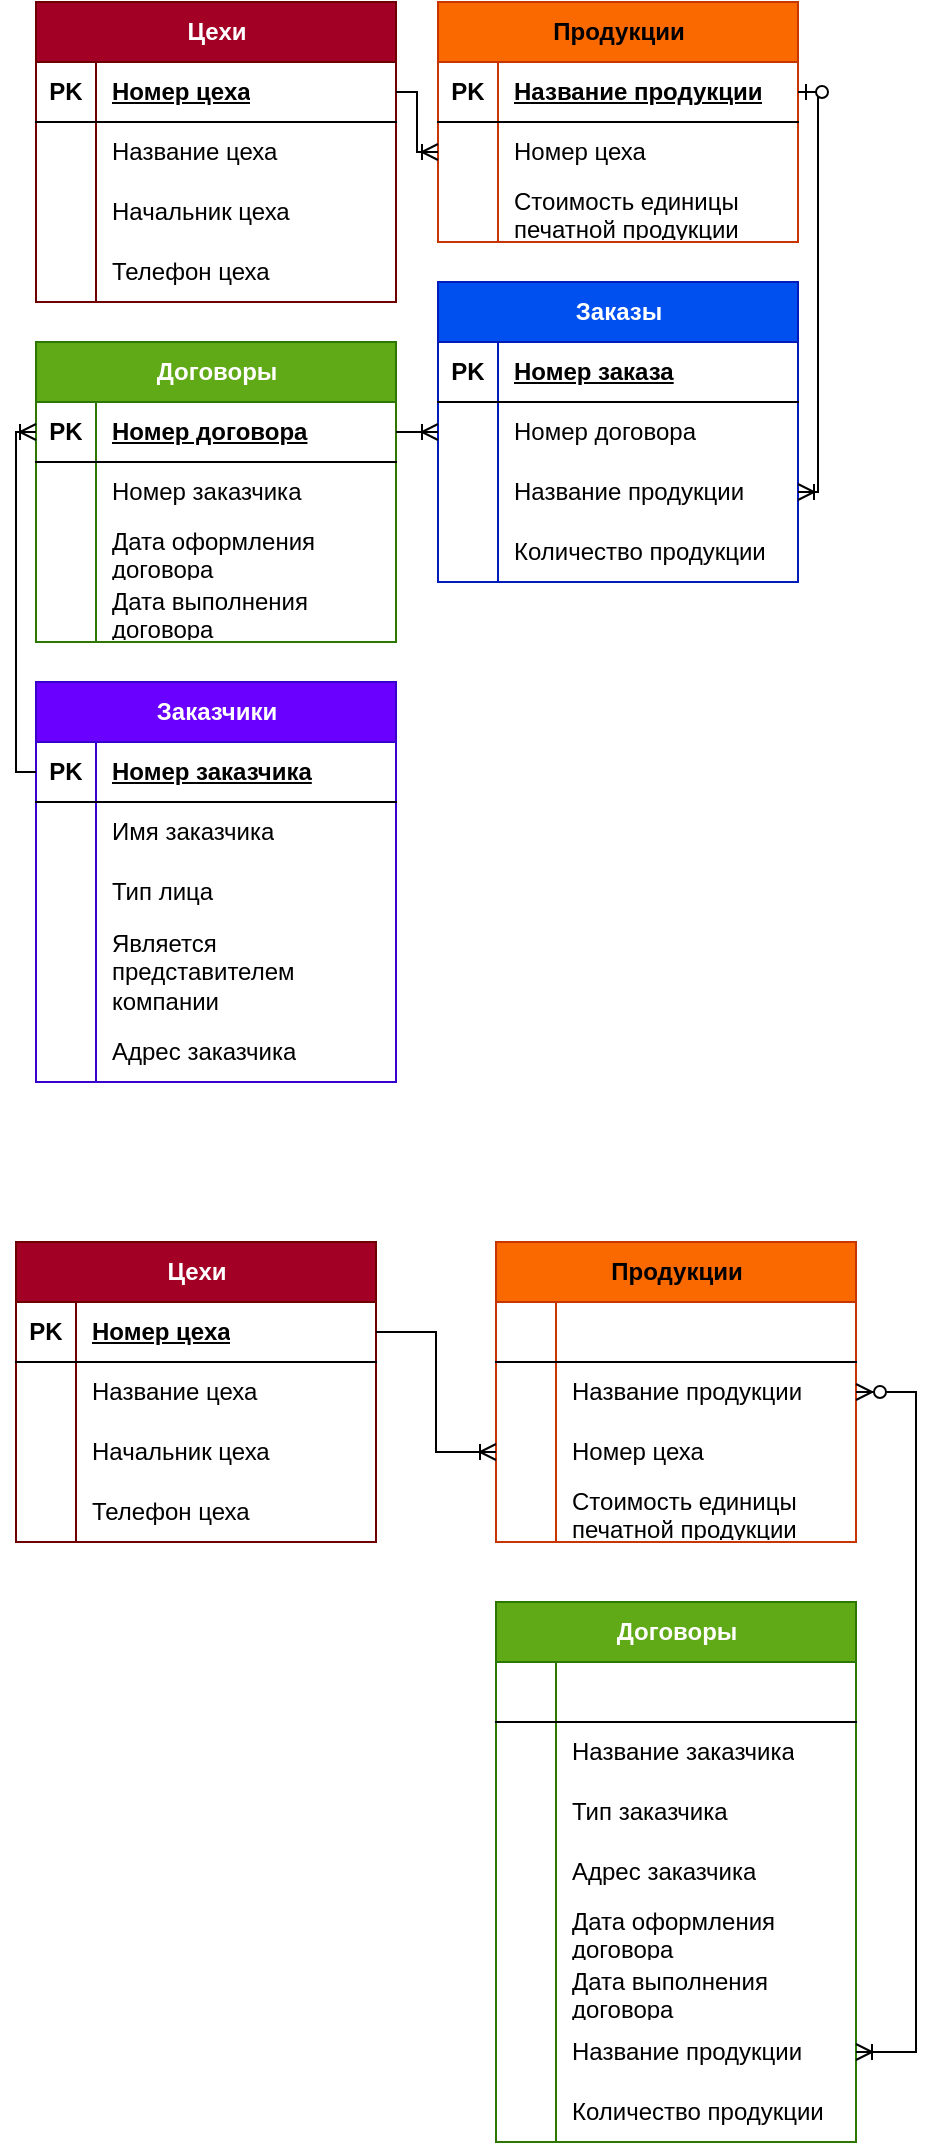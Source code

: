 <mxfile version="22.1.4" type="github">
  <diagram name="Страница 1" id="zLygSy3upfbwJDYn9ktv">
    <mxGraphModel dx="-335" dy="3119" grid="1" gridSize="10" guides="1" tooltips="1" connect="1" arrows="1" fold="1" page="1" pageScale="1" pageWidth="827" pageHeight="1169" math="0" shadow="0">
      <root>
        <mxCell id="0" />
        <mxCell id="1" parent="0" />
        <mxCell id="AlSZQaVEiFYt_fOlfbv8-2" value="Цехи" style="shape=table;startSize=30;container=1;collapsible=1;childLayout=tableLayout;fixedRows=1;rowLines=0;fontStyle=1;align=center;resizeLast=1;html=1;fillColor=#a20025;strokeColor=#6F0000;fontColor=#ffffff;" parent="1" vertex="1">
          <mxGeometry x="1040" y="-2320" width="180" height="150" as="geometry" />
        </mxCell>
        <mxCell id="AlSZQaVEiFYt_fOlfbv8-3" value="" style="shape=tableRow;horizontal=0;startSize=0;swimlaneHead=0;swimlaneBody=0;fillColor=none;collapsible=0;dropTarget=0;points=[[0,0.5],[1,0.5]];portConstraint=eastwest;top=0;left=0;right=0;bottom=1;" parent="AlSZQaVEiFYt_fOlfbv8-2" vertex="1">
          <mxGeometry y="30" width="180" height="30" as="geometry" />
        </mxCell>
        <mxCell id="AlSZQaVEiFYt_fOlfbv8-4" value="PK" style="shape=partialRectangle;connectable=0;fillColor=none;top=0;left=0;bottom=0;right=0;fontStyle=1;overflow=hidden;whiteSpace=wrap;html=1;" parent="AlSZQaVEiFYt_fOlfbv8-3" vertex="1">
          <mxGeometry width="30" height="30" as="geometry">
            <mxRectangle width="30" height="30" as="alternateBounds" />
          </mxGeometry>
        </mxCell>
        <mxCell id="AlSZQaVEiFYt_fOlfbv8-5" value="Номер цеха" style="shape=partialRectangle;connectable=0;fillColor=none;top=0;left=0;bottom=0;right=0;align=left;spacingLeft=6;fontStyle=5;overflow=hidden;whiteSpace=wrap;html=1;" parent="AlSZQaVEiFYt_fOlfbv8-3" vertex="1">
          <mxGeometry x="30" width="150" height="30" as="geometry">
            <mxRectangle width="150" height="30" as="alternateBounds" />
          </mxGeometry>
        </mxCell>
        <mxCell id="AlSZQaVEiFYt_fOlfbv8-6" value="" style="shape=tableRow;horizontal=0;startSize=0;swimlaneHead=0;swimlaneBody=0;fillColor=none;collapsible=0;dropTarget=0;points=[[0,0.5],[1,0.5]];portConstraint=eastwest;top=0;left=0;right=0;bottom=0;" parent="AlSZQaVEiFYt_fOlfbv8-2" vertex="1">
          <mxGeometry y="60" width="180" height="30" as="geometry" />
        </mxCell>
        <mxCell id="AlSZQaVEiFYt_fOlfbv8-7" value="" style="shape=partialRectangle;connectable=0;fillColor=none;top=0;left=0;bottom=0;right=0;editable=1;overflow=hidden;whiteSpace=wrap;html=1;" parent="AlSZQaVEiFYt_fOlfbv8-6" vertex="1">
          <mxGeometry width="30" height="30" as="geometry">
            <mxRectangle width="30" height="30" as="alternateBounds" />
          </mxGeometry>
        </mxCell>
        <mxCell id="AlSZQaVEiFYt_fOlfbv8-8" value="Название цеха" style="shape=partialRectangle;connectable=0;fillColor=none;top=0;left=0;bottom=0;right=0;align=left;spacingLeft=6;overflow=hidden;whiteSpace=wrap;html=1;" parent="AlSZQaVEiFYt_fOlfbv8-6" vertex="1">
          <mxGeometry x="30" width="150" height="30" as="geometry">
            <mxRectangle width="150" height="30" as="alternateBounds" />
          </mxGeometry>
        </mxCell>
        <mxCell id="AlSZQaVEiFYt_fOlfbv8-9" value="" style="shape=tableRow;horizontal=0;startSize=0;swimlaneHead=0;swimlaneBody=0;fillColor=none;collapsible=0;dropTarget=0;points=[[0,0.5],[1,0.5]];portConstraint=eastwest;top=0;left=0;right=0;bottom=0;" parent="AlSZQaVEiFYt_fOlfbv8-2" vertex="1">
          <mxGeometry y="90" width="180" height="30" as="geometry" />
        </mxCell>
        <mxCell id="AlSZQaVEiFYt_fOlfbv8-10" value="" style="shape=partialRectangle;connectable=0;fillColor=none;top=0;left=0;bottom=0;right=0;editable=1;overflow=hidden;whiteSpace=wrap;html=1;" parent="AlSZQaVEiFYt_fOlfbv8-9" vertex="1">
          <mxGeometry width="30" height="30" as="geometry">
            <mxRectangle width="30" height="30" as="alternateBounds" />
          </mxGeometry>
        </mxCell>
        <mxCell id="AlSZQaVEiFYt_fOlfbv8-11" value="Начальник цеха" style="shape=partialRectangle;connectable=0;fillColor=none;top=0;left=0;bottom=0;right=0;align=left;spacingLeft=6;overflow=hidden;whiteSpace=wrap;html=1;" parent="AlSZQaVEiFYt_fOlfbv8-9" vertex="1">
          <mxGeometry x="30" width="150" height="30" as="geometry">
            <mxRectangle width="150" height="30" as="alternateBounds" />
          </mxGeometry>
        </mxCell>
        <mxCell id="AlSZQaVEiFYt_fOlfbv8-12" value="" style="shape=tableRow;horizontal=0;startSize=0;swimlaneHead=0;swimlaneBody=0;fillColor=none;collapsible=0;dropTarget=0;points=[[0,0.5],[1,0.5]];portConstraint=eastwest;top=0;left=0;right=0;bottom=0;" parent="AlSZQaVEiFYt_fOlfbv8-2" vertex="1">
          <mxGeometry y="120" width="180" height="30" as="geometry" />
        </mxCell>
        <mxCell id="AlSZQaVEiFYt_fOlfbv8-13" value="" style="shape=partialRectangle;connectable=0;fillColor=none;top=0;left=0;bottom=0;right=0;editable=1;overflow=hidden;whiteSpace=wrap;html=1;" parent="AlSZQaVEiFYt_fOlfbv8-12" vertex="1">
          <mxGeometry width="30" height="30" as="geometry">
            <mxRectangle width="30" height="30" as="alternateBounds" />
          </mxGeometry>
        </mxCell>
        <mxCell id="AlSZQaVEiFYt_fOlfbv8-14" value="Телефон цеха" style="shape=partialRectangle;connectable=0;fillColor=none;top=0;left=0;bottom=0;right=0;align=left;spacingLeft=6;overflow=hidden;whiteSpace=wrap;html=1;" parent="AlSZQaVEiFYt_fOlfbv8-12" vertex="1">
          <mxGeometry x="30" width="150" height="30" as="geometry">
            <mxRectangle width="150" height="30" as="alternateBounds" />
          </mxGeometry>
        </mxCell>
        <mxCell id="AlSZQaVEiFYt_fOlfbv8-15" value="Договоры" style="shape=table;startSize=30;container=1;collapsible=1;childLayout=tableLayout;fixedRows=1;rowLines=0;fontStyle=1;align=center;resizeLast=1;html=1;fillColor=#60a917;fontColor=#ffffff;strokeColor=#2D7600;" parent="1" vertex="1">
          <mxGeometry x="1040" y="-2150" width="180" height="150" as="geometry" />
        </mxCell>
        <mxCell id="AlSZQaVEiFYt_fOlfbv8-16" value="" style="shape=tableRow;horizontal=0;startSize=0;swimlaneHead=0;swimlaneBody=0;fillColor=none;collapsible=0;dropTarget=0;points=[[0,0.5],[1,0.5]];portConstraint=eastwest;top=0;left=0;right=0;bottom=1;" parent="AlSZQaVEiFYt_fOlfbv8-15" vertex="1">
          <mxGeometry y="30" width="180" height="30" as="geometry" />
        </mxCell>
        <mxCell id="AlSZQaVEiFYt_fOlfbv8-17" value="PK" style="shape=partialRectangle;connectable=0;fillColor=none;top=0;left=0;bottom=0;right=0;fontStyle=1;overflow=hidden;whiteSpace=wrap;html=1;" parent="AlSZQaVEiFYt_fOlfbv8-16" vertex="1">
          <mxGeometry width="30" height="30" as="geometry">
            <mxRectangle width="30" height="30" as="alternateBounds" />
          </mxGeometry>
        </mxCell>
        <mxCell id="AlSZQaVEiFYt_fOlfbv8-18" value="Номер договора" style="shape=partialRectangle;connectable=0;fillColor=none;top=0;left=0;bottom=0;right=0;align=left;spacingLeft=6;fontStyle=5;overflow=hidden;whiteSpace=wrap;html=1;" parent="AlSZQaVEiFYt_fOlfbv8-16" vertex="1">
          <mxGeometry x="30" width="150" height="30" as="geometry">
            <mxRectangle width="150" height="30" as="alternateBounds" />
          </mxGeometry>
        </mxCell>
        <mxCell id="AlSZQaVEiFYt_fOlfbv8-19" value="" style="shape=tableRow;horizontal=0;startSize=0;swimlaneHead=0;swimlaneBody=0;fillColor=none;collapsible=0;dropTarget=0;points=[[0,0.5],[1,0.5]];portConstraint=eastwest;top=0;left=0;right=0;bottom=0;" parent="AlSZQaVEiFYt_fOlfbv8-15" vertex="1">
          <mxGeometry y="60" width="180" height="30" as="geometry" />
        </mxCell>
        <mxCell id="AlSZQaVEiFYt_fOlfbv8-20" value="" style="shape=partialRectangle;connectable=0;fillColor=none;top=0;left=0;bottom=0;right=0;editable=1;overflow=hidden;whiteSpace=wrap;html=1;" parent="AlSZQaVEiFYt_fOlfbv8-19" vertex="1">
          <mxGeometry width="30" height="30" as="geometry">
            <mxRectangle width="30" height="30" as="alternateBounds" />
          </mxGeometry>
        </mxCell>
        <mxCell id="AlSZQaVEiFYt_fOlfbv8-21" value="Номер заказчика" style="shape=partialRectangle;connectable=0;fillColor=none;top=0;left=0;bottom=0;right=0;align=left;spacingLeft=6;overflow=hidden;whiteSpace=wrap;html=1;" parent="AlSZQaVEiFYt_fOlfbv8-19" vertex="1">
          <mxGeometry x="30" width="150" height="30" as="geometry">
            <mxRectangle width="150" height="30" as="alternateBounds" />
          </mxGeometry>
        </mxCell>
        <mxCell id="AlSZQaVEiFYt_fOlfbv8-22" value="" style="shape=tableRow;horizontal=0;startSize=0;swimlaneHead=0;swimlaneBody=0;fillColor=none;collapsible=0;dropTarget=0;points=[[0,0.5],[1,0.5]];portConstraint=eastwest;top=0;left=0;right=0;bottom=0;" parent="AlSZQaVEiFYt_fOlfbv8-15" vertex="1">
          <mxGeometry y="90" width="180" height="30" as="geometry" />
        </mxCell>
        <mxCell id="AlSZQaVEiFYt_fOlfbv8-23" value="" style="shape=partialRectangle;connectable=0;fillColor=none;top=0;left=0;bottom=0;right=0;editable=1;overflow=hidden;whiteSpace=wrap;html=1;" parent="AlSZQaVEiFYt_fOlfbv8-22" vertex="1">
          <mxGeometry width="30" height="30" as="geometry">
            <mxRectangle width="30" height="30" as="alternateBounds" />
          </mxGeometry>
        </mxCell>
        <mxCell id="AlSZQaVEiFYt_fOlfbv8-24" value="Дата оформления договора" style="shape=partialRectangle;connectable=0;fillColor=none;top=0;left=0;bottom=0;right=0;align=left;spacingLeft=6;overflow=hidden;whiteSpace=wrap;html=1;" parent="AlSZQaVEiFYt_fOlfbv8-22" vertex="1">
          <mxGeometry x="30" width="150" height="30" as="geometry">
            <mxRectangle width="150" height="30" as="alternateBounds" />
          </mxGeometry>
        </mxCell>
        <mxCell id="AlSZQaVEiFYt_fOlfbv8-25" value="" style="shape=tableRow;horizontal=0;startSize=0;swimlaneHead=0;swimlaneBody=0;fillColor=none;collapsible=0;dropTarget=0;points=[[0,0.5],[1,0.5]];portConstraint=eastwest;top=0;left=0;right=0;bottom=0;" parent="AlSZQaVEiFYt_fOlfbv8-15" vertex="1">
          <mxGeometry y="120" width="180" height="30" as="geometry" />
        </mxCell>
        <mxCell id="AlSZQaVEiFYt_fOlfbv8-26" value="" style="shape=partialRectangle;connectable=0;fillColor=none;top=0;left=0;bottom=0;right=0;editable=1;overflow=hidden;whiteSpace=wrap;html=1;" parent="AlSZQaVEiFYt_fOlfbv8-25" vertex="1">
          <mxGeometry width="30" height="30" as="geometry">
            <mxRectangle width="30" height="30" as="alternateBounds" />
          </mxGeometry>
        </mxCell>
        <mxCell id="AlSZQaVEiFYt_fOlfbv8-27" value="Дата выполнения договора" style="shape=partialRectangle;connectable=0;fillColor=none;top=0;left=0;bottom=0;right=0;align=left;spacingLeft=6;overflow=hidden;whiteSpace=wrap;html=1;" parent="AlSZQaVEiFYt_fOlfbv8-25" vertex="1">
          <mxGeometry x="30" width="150" height="30" as="geometry">
            <mxRectangle width="150" height="30" as="alternateBounds" />
          </mxGeometry>
        </mxCell>
        <mxCell id="AlSZQaVEiFYt_fOlfbv8-28" value="Продукции" style="shape=table;startSize=30;container=1;collapsible=1;childLayout=tableLayout;fixedRows=1;rowLines=0;fontStyle=1;align=center;resizeLast=1;html=1;fillColor=#fa6800;fontColor=#000000;strokeColor=#C73500;" parent="1" vertex="1">
          <mxGeometry x="1241" y="-2320" width="180" height="120" as="geometry" />
        </mxCell>
        <mxCell id="AlSZQaVEiFYt_fOlfbv8-29" value="" style="shape=tableRow;horizontal=0;startSize=0;swimlaneHead=0;swimlaneBody=0;fillColor=none;collapsible=0;dropTarget=0;points=[[0,0.5],[1,0.5]];portConstraint=eastwest;top=0;left=0;right=0;bottom=1;" parent="AlSZQaVEiFYt_fOlfbv8-28" vertex="1">
          <mxGeometry y="30" width="180" height="30" as="geometry" />
        </mxCell>
        <mxCell id="AlSZQaVEiFYt_fOlfbv8-30" value="PK" style="shape=partialRectangle;connectable=0;fillColor=none;top=0;left=0;bottom=0;right=0;fontStyle=1;overflow=hidden;whiteSpace=wrap;html=1;" parent="AlSZQaVEiFYt_fOlfbv8-29" vertex="1">
          <mxGeometry width="30" height="30" as="geometry">
            <mxRectangle width="30" height="30" as="alternateBounds" />
          </mxGeometry>
        </mxCell>
        <mxCell id="AlSZQaVEiFYt_fOlfbv8-31" value="Название продукции" style="shape=partialRectangle;connectable=0;fillColor=none;top=0;left=0;bottom=0;right=0;align=left;spacingLeft=6;fontStyle=5;overflow=hidden;whiteSpace=wrap;html=1;" parent="AlSZQaVEiFYt_fOlfbv8-29" vertex="1">
          <mxGeometry x="30" width="150" height="30" as="geometry">
            <mxRectangle width="150" height="30" as="alternateBounds" />
          </mxGeometry>
        </mxCell>
        <mxCell id="AlSZQaVEiFYt_fOlfbv8-32" value="" style="shape=tableRow;horizontal=0;startSize=0;swimlaneHead=0;swimlaneBody=0;fillColor=none;collapsible=0;dropTarget=0;points=[[0,0.5],[1,0.5]];portConstraint=eastwest;top=0;left=0;right=0;bottom=0;" parent="AlSZQaVEiFYt_fOlfbv8-28" vertex="1">
          <mxGeometry y="60" width="180" height="30" as="geometry" />
        </mxCell>
        <mxCell id="AlSZQaVEiFYt_fOlfbv8-33" value="" style="shape=partialRectangle;connectable=0;fillColor=none;top=0;left=0;bottom=0;right=0;editable=1;overflow=hidden;whiteSpace=wrap;html=1;" parent="AlSZQaVEiFYt_fOlfbv8-32" vertex="1">
          <mxGeometry width="30" height="30" as="geometry">
            <mxRectangle width="30" height="30" as="alternateBounds" />
          </mxGeometry>
        </mxCell>
        <mxCell id="AlSZQaVEiFYt_fOlfbv8-34" value="Номер цеха" style="shape=partialRectangle;connectable=0;fillColor=none;top=0;left=0;bottom=0;right=0;align=left;spacingLeft=6;overflow=hidden;whiteSpace=wrap;html=1;" parent="AlSZQaVEiFYt_fOlfbv8-32" vertex="1">
          <mxGeometry x="30" width="150" height="30" as="geometry">
            <mxRectangle width="150" height="30" as="alternateBounds" />
          </mxGeometry>
        </mxCell>
        <mxCell id="AlSZQaVEiFYt_fOlfbv8-35" value="" style="shape=tableRow;horizontal=0;startSize=0;swimlaneHead=0;swimlaneBody=0;fillColor=none;collapsible=0;dropTarget=0;points=[[0,0.5],[1,0.5]];portConstraint=eastwest;top=0;left=0;right=0;bottom=0;" parent="AlSZQaVEiFYt_fOlfbv8-28" vertex="1">
          <mxGeometry y="90" width="180" height="30" as="geometry" />
        </mxCell>
        <mxCell id="AlSZQaVEiFYt_fOlfbv8-36" value="" style="shape=partialRectangle;connectable=0;fillColor=none;top=0;left=0;bottom=0;right=0;editable=1;overflow=hidden;whiteSpace=wrap;html=1;" parent="AlSZQaVEiFYt_fOlfbv8-35" vertex="1">
          <mxGeometry width="30" height="30" as="geometry">
            <mxRectangle width="30" height="30" as="alternateBounds" />
          </mxGeometry>
        </mxCell>
        <mxCell id="AlSZQaVEiFYt_fOlfbv8-37" value="Стоимость единицы печатной продукции" style="shape=partialRectangle;connectable=0;fillColor=none;top=0;left=0;bottom=0;right=0;align=left;spacingLeft=6;overflow=hidden;whiteSpace=wrap;html=1;" parent="AlSZQaVEiFYt_fOlfbv8-35" vertex="1">
          <mxGeometry x="30" width="150" height="30" as="geometry">
            <mxRectangle width="150" height="30" as="alternateBounds" />
          </mxGeometry>
        </mxCell>
        <mxCell id="AlSZQaVEiFYt_fOlfbv8-41" value="Заказы" style="shape=table;startSize=30;container=1;collapsible=1;childLayout=tableLayout;fixedRows=1;rowLines=0;fontStyle=1;align=center;resizeLast=1;html=1;fillColor=#0050ef;fontColor=#ffffff;strokeColor=#001DBC;" parent="1" vertex="1">
          <mxGeometry x="1241" y="-2180" width="180" height="150" as="geometry" />
        </mxCell>
        <mxCell id="AlSZQaVEiFYt_fOlfbv8-42" value="" style="shape=tableRow;horizontal=0;startSize=0;swimlaneHead=0;swimlaneBody=0;fillColor=none;collapsible=0;dropTarget=0;points=[[0,0.5],[1,0.5]];portConstraint=eastwest;top=0;left=0;right=0;bottom=1;" parent="AlSZQaVEiFYt_fOlfbv8-41" vertex="1">
          <mxGeometry y="30" width="180" height="30" as="geometry" />
        </mxCell>
        <mxCell id="AlSZQaVEiFYt_fOlfbv8-43" value="PK" style="shape=partialRectangle;connectable=0;fillColor=none;top=0;left=0;bottom=0;right=0;fontStyle=1;overflow=hidden;whiteSpace=wrap;html=1;" parent="AlSZQaVEiFYt_fOlfbv8-42" vertex="1">
          <mxGeometry width="30" height="30" as="geometry">
            <mxRectangle width="30" height="30" as="alternateBounds" />
          </mxGeometry>
        </mxCell>
        <mxCell id="AlSZQaVEiFYt_fOlfbv8-44" value="Номер заказа" style="shape=partialRectangle;connectable=0;fillColor=none;top=0;left=0;bottom=0;right=0;align=left;spacingLeft=6;fontStyle=5;overflow=hidden;whiteSpace=wrap;html=1;" parent="AlSZQaVEiFYt_fOlfbv8-42" vertex="1">
          <mxGeometry x="30" width="150" height="30" as="geometry">
            <mxRectangle width="150" height="30" as="alternateBounds" />
          </mxGeometry>
        </mxCell>
        <mxCell id="AlSZQaVEiFYt_fOlfbv8-45" value="" style="shape=tableRow;horizontal=0;startSize=0;swimlaneHead=0;swimlaneBody=0;fillColor=none;collapsible=0;dropTarget=0;points=[[0,0.5],[1,0.5]];portConstraint=eastwest;top=0;left=0;right=0;bottom=0;" parent="AlSZQaVEiFYt_fOlfbv8-41" vertex="1">
          <mxGeometry y="60" width="180" height="30" as="geometry" />
        </mxCell>
        <mxCell id="AlSZQaVEiFYt_fOlfbv8-46" value="" style="shape=partialRectangle;connectable=0;fillColor=none;top=0;left=0;bottom=0;right=0;editable=1;overflow=hidden;whiteSpace=wrap;html=1;" parent="AlSZQaVEiFYt_fOlfbv8-45" vertex="1">
          <mxGeometry width="30" height="30" as="geometry">
            <mxRectangle width="30" height="30" as="alternateBounds" />
          </mxGeometry>
        </mxCell>
        <mxCell id="AlSZQaVEiFYt_fOlfbv8-47" value="Номер договора" style="shape=partialRectangle;connectable=0;fillColor=none;top=0;left=0;bottom=0;right=0;align=left;spacingLeft=6;overflow=hidden;whiteSpace=wrap;html=1;" parent="AlSZQaVEiFYt_fOlfbv8-45" vertex="1">
          <mxGeometry x="30" width="150" height="30" as="geometry">
            <mxRectangle width="150" height="30" as="alternateBounds" />
          </mxGeometry>
        </mxCell>
        <mxCell id="AlSZQaVEiFYt_fOlfbv8-48" value="" style="shape=tableRow;horizontal=0;startSize=0;swimlaneHead=0;swimlaneBody=0;fillColor=none;collapsible=0;dropTarget=0;points=[[0,0.5],[1,0.5]];portConstraint=eastwest;top=0;left=0;right=0;bottom=0;" parent="AlSZQaVEiFYt_fOlfbv8-41" vertex="1">
          <mxGeometry y="90" width="180" height="30" as="geometry" />
        </mxCell>
        <mxCell id="AlSZQaVEiFYt_fOlfbv8-49" value="" style="shape=partialRectangle;connectable=0;fillColor=none;top=0;left=0;bottom=0;right=0;editable=1;overflow=hidden;whiteSpace=wrap;html=1;" parent="AlSZQaVEiFYt_fOlfbv8-48" vertex="1">
          <mxGeometry width="30" height="30" as="geometry">
            <mxRectangle width="30" height="30" as="alternateBounds" />
          </mxGeometry>
        </mxCell>
        <mxCell id="AlSZQaVEiFYt_fOlfbv8-50" value="Название продукции" style="shape=partialRectangle;connectable=0;fillColor=none;top=0;left=0;bottom=0;right=0;align=left;spacingLeft=6;overflow=hidden;whiteSpace=wrap;html=1;" parent="AlSZQaVEiFYt_fOlfbv8-48" vertex="1">
          <mxGeometry x="30" width="150" height="30" as="geometry">
            <mxRectangle width="150" height="30" as="alternateBounds" />
          </mxGeometry>
        </mxCell>
        <mxCell id="AlSZQaVEiFYt_fOlfbv8-51" value="" style="shape=tableRow;horizontal=0;startSize=0;swimlaneHead=0;swimlaneBody=0;fillColor=none;collapsible=0;dropTarget=0;points=[[0,0.5],[1,0.5]];portConstraint=eastwest;top=0;left=0;right=0;bottom=0;" parent="AlSZQaVEiFYt_fOlfbv8-41" vertex="1">
          <mxGeometry y="120" width="180" height="30" as="geometry" />
        </mxCell>
        <mxCell id="AlSZQaVEiFYt_fOlfbv8-52" value="" style="shape=partialRectangle;connectable=0;fillColor=none;top=0;left=0;bottom=0;right=0;editable=1;overflow=hidden;whiteSpace=wrap;html=1;" parent="AlSZQaVEiFYt_fOlfbv8-51" vertex="1">
          <mxGeometry width="30" height="30" as="geometry">
            <mxRectangle width="30" height="30" as="alternateBounds" />
          </mxGeometry>
        </mxCell>
        <mxCell id="AlSZQaVEiFYt_fOlfbv8-53" value="Количество продукции" style="shape=partialRectangle;connectable=0;fillColor=none;top=0;left=0;bottom=0;right=0;align=left;spacingLeft=6;overflow=hidden;whiteSpace=wrap;html=1;" parent="AlSZQaVEiFYt_fOlfbv8-51" vertex="1">
          <mxGeometry x="30" width="150" height="30" as="geometry">
            <mxRectangle width="150" height="30" as="alternateBounds" />
          </mxGeometry>
        </mxCell>
        <mxCell id="AlSZQaVEiFYt_fOlfbv8-55" value="Заказчики" style="shape=table;startSize=30;container=1;collapsible=1;childLayout=tableLayout;fixedRows=1;rowLines=0;fontStyle=1;align=center;resizeLast=1;html=1;fillColor=#6a00ff;fontColor=#ffffff;strokeColor=#3700CC;" parent="1" vertex="1">
          <mxGeometry x="1040" y="-1980" width="180" height="200" as="geometry" />
        </mxCell>
        <mxCell id="AlSZQaVEiFYt_fOlfbv8-56" value="" style="shape=tableRow;horizontal=0;startSize=0;swimlaneHead=0;swimlaneBody=0;fillColor=none;collapsible=0;dropTarget=0;points=[[0,0.5],[1,0.5]];portConstraint=eastwest;top=0;left=0;right=0;bottom=1;" parent="AlSZQaVEiFYt_fOlfbv8-55" vertex="1">
          <mxGeometry y="30" width="180" height="30" as="geometry" />
        </mxCell>
        <mxCell id="AlSZQaVEiFYt_fOlfbv8-57" value="PK" style="shape=partialRectangle;connectable=0;fillColor=none;top=0;left=0;bottom=0;right=0;fontStyle=1;overflow=hidden;whiteSpace=wrap;html=1;" parent="AlSZQaVEiFYt_fOlfbv8-56" vertex="1">
          <mxGeometry width="30" height="30" as="geometry">
            <mxRectangle width="30" height="30" as="alternateBounds" />
          </mxGeometry>
        </mxCell>
        <mxCell id="AlSZQaVEiFYt_fOlfbv8-58" value="Номер заказчика" style="shape=partialRectangle;connectable=0;fillColor=none;top=0;left=0;bottom=0;right=0;align=left;spacingLeft=6;fontStyle=5;overflow=hidden;whiteSpace=wrap;html=1;" parent="AlSZQaVEiFYt_fOlfbv8-56" vertex="1">
          <mxGeometry x="30" width="150" height="30" as="geometry">
            <mxRectangle width="150" height="30" as="alternateBounds" />
          </mxGeometry>
        </mxCell>
        <mxCell id="AlSZQaVEiFYt_fOlfbv8-59" value="" style="shape=tableRow;horizontal=0;startSize=0;swimlaneHead=0;swimlaneBody=0;fillColor=none;collapsible=0;dropTarget=0;points=[[0,0.5],[1,0.5]];portConstraint=eastwest;top=0;left=0;right=0;bottom=0;" parent="AlSZQaVEiFYt_fOlfbv8-55" vertex="1">
          <mxGeometry y="60" width="180" height="30" as="geometry" />
        </mxCell>
        <mxCell id="AlSZQaVEiFYt_fOlfbv8-60" value="" style="shape=partialRectangle;connectable=0;fillColor=none;top=0;left=0;bottom=0;right=0;editable=1;overflow=hidden;whiteSpace=wrap;html=1;" parent="AlSZQaVEiFYt_fOlfbv8-59" vertex="1">
          <mxGeometry width="30" height="30" as="geometry">
            <mxRectangle width="30" height="30" as="alternateBounds" />
          </mxGeometry>
        </mxCell>
        <mxCell id="AlSZQaVEiFYt_fOlfbv8-61" value="Имя заказчика" style="shape=partialRectangle;connectable=0;fillColor=none;top=0;left=0;bottom=0;right=0;align=left;spacingLeft=6;overflow=hidden;whiteSpace=wrap;html=1;" parent="AlSZQaVEiFYt_fOlfbv8-59" vertex="1">
          <mxGeometry x="30" width="150" height="30" as="geometry">
            <mxRectangle width="150" height="30" as="alternateBounds" />
          </mxGeometry>
        </mxCell>
        <mxCell id="AlSZQaVEiFYt_fOlfbv8-62" value="" style="shape=tableRow;horizontal=0;startSize=0;swimlaneHead=0;swimlaneBody=0;fillColor=none;collapsible=0;dropTarget=0;points=[[0,0.5],[1,0.5]];portConstraint=eastwest;top=0;left=0;right=0;bottom=0;" parent="AlSZQaVEiFYt_fOlfbv8-55" vertex="1">
          <mxGeometry y="90" width="180" height="30" as="geometry" />
        </mxCell>
        <mxCell id="AlSZQaVEiFYt_fOlfbv8-63" value="" style="shape=partialRectangle;connectable=0;fillColor=none;top=0;left=0;bottom=0;right=0;editable=1;overflow=hidden;whiteSpace=wrap;html=1;" parent="AlSZQaVEiFYt_fOlfbv8-62" vertex="1">
          <mxGeometry width="30" height="30" as="geometry">
            <mxRectangle width="30" height="30" as="alternateBounds" />
          </mxGeometry>
        </mxCell>
        <mxCell id="AlSZQaVEiFYt_fOlfbv8-64" value="Тип лица" style="shape=partialRectangle;connectable=0;fillColor=none;top=0;left=0;bottom=0;right=0;align=left;spacingLeft=6;overflow=hidden;whiteSpace=wrap;html=1;" parent="AlSZQaVEiFYt_fOlfbv8-62" vertex="1">
          <mxGeometry x="30" width="150" height="30" as="geometry">
            <mxRectangle width="150" height="30" as="alternateBounds" />
          </mxGeometry>
        </mxCell>
        <mxCell id="AlSZQaVEiFYt_fOlfbv8-65" value="" style="shape=tableRow;horizontal=0;startSize=0;swimlaneHead=0;swimlaneBody=0;fillColor=none;collapsible=0;dropTarget=0;points=[[0,0.5],[1,0.5]];portConstraint=eastwest;top=0;left=0;right=0;bottom=0;" parent="AlSZQaVEiFYt_fOlfbv8-55" vertex="1">
          <mxGeometry y="120" width="180" height="50" as="geometry" />
        </mxCell>
        <mxCell id="AlSZQaVEiFYt_fOlfbv8-66" value="" style="shape=partialRectangle;connectable=0;fillColor=none;top=0;left=0;bottom=0;right=0;editable=1;overflow=hidden;whiteSpace=wrap;html=1;" parent="AlSZQaVEiFYt_fOlfbv8-65" vertex="1">
          <mxGeometry width="30" height="50" as="geometry">
            <mxRectangle width="30" height="50" as="alternateBounds" />
          </mxGeometry>
        </mxCell>
        <mxCell id="AlSZQaVEiFYt_fOlfbv8-67" value="Является представителем компании" style="shape=partialRectangle;connectable=0;fillColor=none;top=0;left=0;bottom=0;right=0;align=left;spacingLeft=6;overflow=hidden;whiteSpace=wrap;html=1;" parent="AlSZQaVEiFYt_fOlfbv8-65" vertex="1">
          <mxGeometry x="30" width="150" height="50" as="geometry">
            <mxRectangle width="150" height="50" as="alternateBounds" />
          </mxGeometry>
        </mxCell>
        <mxCell id="AlSZQaVEiFYt_fOlfbv8-68" style="shape=tableRow;horizontal=0;startSize=0;swimlaneHead=0;swimlaneBody=0;fillColor=none;collapsible=0;dropTarget=0;points=[[0,0.5],[1,0.5]];portConstraint=eastwest;top=0;left=0;right=0;bottom=0;" parent="AlSZQaVEiFYt_fOlfbv8-55" vertex="1">
          <mxGeometry y="170" width="180" height="30" as="geometry" />
        </mxCell>
        <mxCell id="AlSZQaVEiFYt_fOlfbv8-69" style="shape=partialRectangle;connectable=0;fillColor=none;top=0;left=0;bottom=0;right=0;editable=1;overflow=hidden;whiteSpace=wrap;html=1;" parent="AlSZQaVEiFYt_fOlfbv8-68" vertex="1">
          <mxGeometry width="30" height="30" as="geometry">
            <mxRectangle width="30" height="30" as="alternateBounds" />
          </mxGeometry>
        </mxCell>
        <mxCell id="AlSZQaVEiFYt_fOlfbv8-70" value="Адрес заказчика" style="shape=partialRectangle;connectable=0;fillColor=none;top=0;left=0;bottom=0;right=0;align=left;spacingLeft=6;overflow=hidden;whiteSpace=wrap;html=1;" parent="AlSZQaVEiFYt_fOlfbv8-68" vertex="1">
          <mxGeometry x="30" width="150" height="30" as="geometry">
            <mxRectangle width="150" height="30" as="alternateBounds" />
          </mxGeometry>
        </mxCell>
        <mxCell id="AlSZQaVEiFYt_fOlfbv8-72" value="" style="edgeStyle=orthogonalEdgeStyle;fontSize=12;html=1;endArrow=ERoneToMany;rounded=0;" parent="1" source="AlSZQaVEiFYt_fOlfbv8-3" target="AlSZQaVEiFYt_fOlfbv8-32" edge="1">
          <mxGeometry width="100" height="100" relative="1" as="geometry">
            <mxPoint x="1230" y="-2220" as="sourcePoint" />
            <mxPoint x="1330" y="-2320" as="targetPoint" />
          </mxGeometry>
        </mxCell>
        <mxCell id="AlSZQaVEiFYt_fOlfbv8-73" value="" style="edgeStyle=orthogonalEdgeStyle;fontSize=12;html=1;endArrow=ERoneToMany;startArrow=ERzeroToOne;rounded=0;exitX=1;exitY=0.5;exitDx=0;exitDy=0;" parent="1" source="AlSZQaVEiFYt_fOlfbv8-29" target="AlSZQaVEiFYt_fOlfbv8-48" edge="1">
          <mxGeometry width="100" height="100" relative="1" as="geometry">
            <mxPoint x="1280" y="-1860" as="sourcePoint" />
            <mxPoint x="1380" y="-1960" as="targetPoint" />
          </mxGeometry>
        </mxCell>
        <mxCell id="AlSZQaVEiFYt_fOlfbv8-74" value="" style="edgeStyle=orthogonalEdgeStyle;fontSize=12;html=1;endArrow=ERoneToMany;rounded=0;" parent="1" source="AlSZQaVEiFYt_fOlfbv8-16" target="AlSZQaVEiFYt_fOlfbv8-45" edge="1">
          <mxGeometry width="100" height="100" relative="1" as="geometry">
            <mxPoint x="1290" y="-1860" as="sourcePoint" />
            <mxPoint x="1390" y="-1960" as="targetPoint" />
          </mxGeometry>
        </mxCell>
        <mxCell id="AlSZQaVEiFYt_fOlfbv8-75" value="" style="edgeStyle=orthogonalEdgeStyle;fontSize=12;html=1;endArrow=ERoneToMany;rounded=0;entryX=0;entryY=0.5;entryDx=0;entryDy=0;exitX=0;exitY=0.5;exitDx=0;exitDy=0;" parent="1" source="AlSZQaVEiFYt_fOlfbv8-56" target="AlSZQaVEiFYt_fOlfbv8-16" edge="1">
          <mxGeometry width="100" height="100" relative="1" as="geometry">
            <mxPoint x="1020" y="-1880" as="sourcePoint" />
            <mxPoint x="1120" y="-1980" as="targetPoint" />
          </mxGeometry>
        </mxCell>
        <mxCell id="plb7k_zSwulyN5ZDQvpg-1" value="Цехи" style="shape=table;startSize=30;container=1;collapsible=1;childLayout=tableLayout;fixedRows=1;rowLines=0;fontStyle=1;align=center;resizeLast=1;html=1;fillColor=#a20025;strokeColor=#6F0000;fontColor=#ffffff;" vertex="1" parent="1">
          <mxGeometry x="1030" y="-1700" width="180" height="150" as="geometry" />
        </mxCell>
        <mxCell id="plb7k_zSwulyN5ZDQvpg-2" value="" style="shape=tableRow;horizontal=0;startSize=0;swimlaneHead=0;swimlaneBody=0;fillColor=none;collapsible=0;dropTarget=0;points=[[0,0.5],[1,0.5]];portConstraint=eastwest;top=0;left=0;right=0;bottom=1;" vertex="1" parent="plb7k_zSwulyN5ZDQvpg-1">
          <mxGeometry y="30" width="180" height="30" as="geometry" />
        </mxCell>
        <mxCell id="plb7k_zSwulyN5ZDQvpg-3" value="PK" style="shape=partialRectangle;connectable=0;fillColor=none;top=0;left=0;bottom=0;right=0;fontStyle=1;overflow=hidden;whiteSpace=wrap;html=1;" vertex="1" parent="plb7k_zSwulyN5ZDQvpg-2">
          <mxGeometry width="30" height="30" as="geometry">
            <mxRectangle width="30" height="30" as="alternateBounds" />
          </mxGeometry>
        </mxCell>
        <mxCell id="plb7k_zSwulyN5ZDQvpg-4" value="Номер цеха" style="shape=partialRectangle;connectable=0;fillColor=none;top=0;left=0;bottom=0;right=0;align=left;spacingLeft=6;fontStyle=5;overflow=hidden;whiteSpace=wrap;html=1;" vertex="1" parent="plb7k_zSwulyN5ZDQvpg-2">
          <mxGeometry x="30" width="150" height="30" as="geometry">
            <mxRectangle width="150" height="30" as="alternateBounds" />
          </mxGeometry>
        </mxCell>
        <mxCell id="plb7k_zSwulyN5ZDQvpg-5" value="" style="shape=tableRow;horizontal=0;startSize=0;swimlaneHead=0;swimlaneBody=0;fillColor=none;collapsible=0;dropTarget=0;points=[[0,0.5],[1,0.5]];portConstraint=eastwest;top=0;left=0;right=0;bottom=0;" vertex="1" parent="plb7k_zSwulyN5ZDQvpg-1">
          <mxGeometry y="60" width="180" height="30" as="geometry" />
        </mxCell>
        <mxCell id="plb7k_zSwulyN5ZDQvpg-6" value="" style="shape=partialRectangle;connectable=0;fillColor=none;top=0;left=0;bottom=0;right=0;editable=1;overflow=hidden;whiteSpace=wrap;html=1;" vertex="1" parent="plb7k_zSwulyN5ZDQvpg-5">
          <mxGeometry width="30" height="30" as="geometry">
            <mxRectangle width="30" height="30" as="alternateBounds" />
          </mxGeometry>
        </mxCell>
        <mxCell id="plb7k_zSwulyN5ZDQvpg-7" value="Название цеха" style="shape=partialRectangle;connectable=0;fillColor=none;top=0;left=0;bottom=0;right=0;align=left;spacingLeft=6;overflow=hidden;whiteSpace=wrap;html=1;" vertex="1" parent="plb7k_zSwulyN5ZDQvpg-5">
          <mxGeometry x="30" width="150" height="30" as="geometry">
            <mxRectangle width="150" height="30" as="alternateBounds" />
          </mxGeometry>
        </mxCell>
        <mxCell id="plb7k_zSwulyN5ZDQvpg-8" value="" style="shape=tableRow;horizontal=0;startSize=0;swimlaneHead=0;swimlaneBody=0;fillColor=none;collapsible=0;dropTarget=0;points=[[0,0.5],[1,0.5]];portConstraint=eastwest;top=0;left=0;right=0;bottom=0;" vertex="1" parent="plb7k_zSwulyN5ZDQvpg-1">
          <mxGeometry y="90" width="180" height="30" as="geometry" />
        </mxCell>
        <mxCell id="plb7k_zSwulyN5ZDQvpg-9" value="" style="shape=partialRectangle;connectable=0;fillColor=none;top=0;left=0;bottom=0;right=0;editable=1;overflow=hidden;whiteSpace=wrap;html=1;" vertex="1" parent="plb7k_zSwulyN5ZDQvpg-8">
          <mxGeometry width="30" height="30" as="geometry">
            <mxRectangle width="30" height="30" as="alternateBounds" />
          </mxGeometry>
        </mxCell>
        <mxCell id="plb7k_zSwulyN5ZDQvpg-10" value="Начальник цеха" style="shape=partialRectangle;connectable=0;fillColor=none;top=0;left=0;bottom=0;right=0;align=left;spacingLeft=6;overflow=hidden;whiteSpace=wrap;html=1;" vertex="1" parent="plb7k_zSwulyN5ZDQvpg-8">
          <mxGeometry x="30" width="150" height="30" as="geometry">
            <mxRectangle width="150" height="30" as="alternateBounds" />
          </mxGeometry>
        </mxCell>
        <mxCell id="plb7k_zSwulyN5ZDQvpg-11" value="" style="shape=tableRow;horizontal=0;startSize=0;swimlaneHead=0;swimlaneBody=0;fillColor=none;collapsible=0;dropTarget=0;points=[[0,0.5],[1,0.5]];portConstraint=eastwest;top=0;left=0;right=0;bottom=0;" vertex="1" parent="plb7k_zSwulyN5ZDQvpg-1">
          <mxGeometry y="120" width="180" height="30" as="geometry" />
        </mxCell>
        <mxCell id="plb7k_zSwulyN5ZDQvpg-12" value="" style="shape=partialRectangle;connectable=0;fillColor=none;top=0;left=0;bottom=0;right=0;editable=1;overflow=hidden;whiteSpace=wrap;html=1;" vertex="1" parent="plb7k_zSwulyN5ZDQvpg-11">
          <mxGeometry width="30" height="30" as="geometry">
            <mxRectangle width="30" height="30" as="alternateBounds" />
          </mxGeometry>
        </mxCell>
        <mxCell id="plb7k_zSwulyN5ZDQvpg-13" value="Телефон цеха" style="shape=partialRectangle;connectable=0;fillColor=none;top=0;left=0;bottom=0;right=0;align=left;spacingLeft=6;overflow=hidden;whiteSpace=wrap;html=1;" vertex="1" parent="plb7k_zSwulyN5ZDQvpg-11">
          <mxGeometry x="30" width="150" height="30" as="geometry">
            <mxRectangle width="150" height="30" as="alternateBounds" />
          </mxGeometry>
        </mxCell>
        <mxCell id="plb7k_zSwulyN5ZDQvpg-14" value="Договоры" style="shape=table;startSize=30;container=1;collapsible=1;childLayout=tableLayout;fixedRows=1;rowLines=0;fontStyle=1;align=center;resizeLast=1;html=1;fillColor=#60a917;fontColor=#ffffff;strokeColor=#2D7600;" vertex="1" parent="1">
          <mxGeometry x="1270" y="-1520" width="180" height="270" as="geometry" />
        </mxCell>
        <mxCell id="plb7k_zSwulyN5ZDQvpg-15" value="" style="shape=tableRow;horizontal=0;startSize=0;swimlaneHead=0;swimlaneBody=0;fillColor=none;collapsible=0;dropTarget=0;points=[[0,0.5],[1,0.5]];portConstraint=eastwest;top=0;left=0;right=0;bottom=1;" vertex="1" parent="plb7k_zSwulyN5ZDQvpg-14">
          <mxGeometry y="30" width="180" height="30" as="geometry" />
        </mxCell>
        <mxCell id="plb7k_zSwulyN5ZDQvpg-16" value="" style="shape=partialRectangle;connectable=0;fillColor=none;top=0;left=0;bottom=0;right=0;fontStyle=1;overflow=hidden;whiteSpace=wrap;html=1;" vertex="1" parent="plb7k_zSwulyN5ZDQvpg-15">
          <mxGeometry width="30" height="30" as="geometry">
            <mxRectangle width="30" height="30" as="alternateBounds" />
          </mxGeometry>
        </mxCell>
        <mxCell id="plb7k_zSwulyN5ZDQvpg-17" value="" style="shape=partialRectangle;connectable=0;fillColor=none;top=0;left=0;bottom=0;right=0;align=left;spacingLeft=6;fontStyle=5;overflow=hidden;whiteSpace=wrap;html=1;" vertex="1" parent="plb7k_zSwulyN5ZDQvpg-15">
          <mxGeometry x="30" width="150" height="30" as="geometry">
            <mxRectangle width="150" height="30" as="alternateBounds" />
          </mxGeometry>
        </mxCell>
        <mxCell id="plb7k_zSwulyN5ZDQvpg-18" value="" style="shape=tableRow;horizontal=0;startSize=0;swimlaneHead=0;swimlaneBody=0;fillColor=none;collapsible=0;dropTarget=0;points=[[0,0.5],[1,0.5]];portConstraint=eastwest;top=0;left=0;right=0;bottom=0;" vertex="1" parent="plb7k_zSwulyN5ZDQvpg-14">
          <mxGeometry y="60" width="180" height="30" as="geometry" />
        </mxCell>
        <mxCell id="plb7k_zSwulyN5ZDQvpg-19" value="" style="shape=partialRectangle;connectable=0;fillColor=none;top=0;left=0;bottom=0;right=0;editable=1;overflow=hidden;whiteSpace=wrap;html=1;" vertex="1" parent="plb7k_zSwulyN5ZDQvpg-18">
          <mxGeometry width="30" height="30" as="geometry">
            <mxRectangle width="30" height="30" as="alternateBounds" />
          </mxGeometry>
        </mxCell>
        <mxCell id="plb7k_zSwulyN5ZDQvpg-20" value="Название заказчика" style="shape=partialRectangle;connectable=0;fillColor=none;top=0;left=0;bottom=0;right=0;align=left;spacingLeft=6;overflow=hidden;whiteSpace=wrap;html=1;" vertex="1" parent="plb7k_zSwulyN5ZDQvpg-18">
          <mxGeometry x="30" width="150" height="30" as="geometry">
            <mxRectangle width="150" height="30" as="alternateBounds" />
          </mxGeometry>
        </mxCell>
        <mxCell id="plb7k_zSwulyN5ZDQvpg-43" style="shape=tableRow;horizontal=0;startSize=0;swimlaneHead=0;swimlaneBody=0;fillColor=none;collapsible=0;dropTarget=0;points=[[0,0.5],[1,0.5]];portConstraint=eastwest;top=0;left=0;right=0;bottom=0;" vertex="1" parent="plb7k_zSwulyN5ZDQvpg-14">
          <mxGeometry y="90" width="180" height="30" as="geometry" />
        </mxCell>
        <mxCell id="plb7k_zSwulyN5ZDQvpg-44" style="shape=partialRectangle;connectable=0;fillColor=none;top=0;left=0;bottom=0;right=0;editable=1;overflow=hidden;whiteSpace=wrap;html=1;" vertex="1" parent="plb7k_zSwulyN5ZDQvpg-43">
          <mxGeometry width="30" height="30" as="geometry">
            <mxRectangle width="30" height="30" as="alternateBounds" />
          </mxGeometry>
        </mxCell>
        <mxCell id="plb7k_zSwulyN5ZDQvpg-45" value="&lt;div&gt;Тип заказчика&lt;/div&gt;" style="shape=partialRectangle;connectable=0;fillColor=none;top=0;left=0;bottom=0;right=0;align=left;spacingLeft=6;overflow=hidden;whiteSpace=wrap;html=1;" vertex="1" parent="plb7k_zSwulyN5ZDQvpg-43">
          <mxGeometry x="30" width="150" height="30" as="geometry">
            <mxRectangle width="150" height="30" as="alternateBounds" />
          </mxGeometry>
        </mxCell>
        <mxCell id="plb7k_zSwulyN5ZDQvpg-40" style="shape=tableRow;horizontal=0;startSize=0;swimlaneHead=0;swimlaneBody=0;fillColor=none;collapsible=0;dropTarget=0;points=[[0,0.5],[1,0.5]];portConstraint=eastwest;top=0;left=0;right=0;bottom=0;" vertex="1" parent="plb7k_zSwulyN5ZDQvpg-14">
          <mxGeometry y="120" width="180" height="30" as="geometry" />
        </mxCell>
        <mxCell id="plb7k_zSwulyN5ZDQvpg-41" style="shape=partialRectangle;connectable=0;fillColor=none;top=0;left=0;bottom=0;right=0;editable=1;overflow=hidden;whiteSpace=wrap;html=1;" vertex="1" parent="plb7k_zSwulyN5ZDQvpg-40">
          <mxGeometry width="30" height="30" as="geometry">
            <mxRectangle width="30" height="30" as="alternateBounds" />
          </mxGeometry>
        </mxCell>
        <mxCell id="plb7k_zSwulyN5ZDQvpg-42" value="Адрес заказчика" style="shape=partialRectangle;connectable=0;fillColor=none;top=0;left=0;bottom=0;right=0;align=left;spacingLeft=6;overflow=hidden;whiteSpace=wrap;html=1;" vertex="1" parent="plb7k_zSwulyN5ZDQvpg-40">
          <mxGeometry x="30" width="150" height="30" as="geometry">
            <mxRectangle width="150" height="30" as="alternateBounds" />
          </mxGeometry>
        </mxCell>
        <mxCell id="plb7k_zSwulyN5ZDQvpg-21" value="" style="shape=tableRow;horizontal=0;startSize=0;swimlaneHead=0;swimlaneBody=0;fillColor=none;collapsible=0;dropTarget=0;points=[[0,0.5],[1,0.5]];portConstraint=eastwest;top=0;left=0;right=0;bottom=0;" vertex="1" parent="plb7k_zSwulyN5ZDQvpg-14">
          <mxGeometry y="150" width="180" height="30" as="geometry" />
        </mxCell>
        <mxCell id="plb7k_zSwulyN5ZDQvpg-22" value="" style="shape=partialRectangle;connectable=0;fillColor=none;top=0;left=0;bottom=0;right=0;editable=1;overflow=hidden;whiteSpace=wrap;html=1;" vertex="1" parent="plb7k_zSwulyN5ZDQvpg-21">
          <mxGeometry width="30" height="30" as="geometry">
            <mxRectangle width="30" height="30" as="alternateBounds" />
          </mxGeometry>
        </mxCell>
        <mxCell id="plb7k_zSwulyN5ZDQvpg-23" value="Дата оформления договора" style="shape=partialRectangle;connectable=0;fillColor=none;top=0;left=0;bottom=0;right=0;align=left;spacingLeft=6;overflow=hidden;whiteSpace=wrap;html=1;" vertex="1" parent="plb7k_zSwulyN5ZDQvpg-21">
          <mxGeometry x="30" width="150" height="30" as="geometry">
            <mxRectangle width="150" height="30" as="alternateBounds" />
          </mxGeometry>
        </mxCell>
        <mxCell id="plb7k_zSwulyN5ZDQvpg-24" value="" style="shape=tableRow;horizontal=0;startSize=0;swimlaneHead=0;swimlaneBody=0;fillColor=none;collapsible=0;dropTarget=0;points=[[0,0.5],[1,0.5]];portConstraint=eastwest;top=0;left=0;right=0;bottom=0;" vertex="1" parent="plb7k_zSwulyN5ZDQvpg-14">
          <mxGeometry y="180" width="180" height="30" as="geometry" />
        </mxCell>
        <mxCell id="plb7k_zSwulyN5ZDQvpg-25" value="" style="shape=partialRectangle;connectable=0;fillColor=none;top=0;left=0;bottom=0;right=0;editable=1;overflow=hidden;whiteSpace=wrap;html=1;" vertex="1" parent="plb7k_zSwulyN5ZDQvpg-24">
          <mxGeometry width="30" height="30" as="geometry">
            <mxRectangle width="30" height="30" as="alternateBounds" />
          </mxGeometry>
        </mxCell>
        <mxCell id="plb7k_zSwulyN5ZDQvpg-26" value="Дата выполнения договора" style="shape=partialRectangle;connectable=0;fillColor=none;top=0;left=0;bottom=0;right=0;align=left;spacingLeft=6;overflow=hidden;whiteSpace=wrap;html=1;" vertex="1" parent="plb7k_zSwulyN5ZDQvpg-24">
          <mxGeometry x="30" width="150" height="30" as="geometry">
            <mxRectangle width="150" height="30" as="alternateBounds" />
          </mxGeometry>
        </mxCell>
        <mxCell id="plb7k_zSwulyN5ZDQvpg-49" style="shape=tableRow;horizontal=0;startSize=0;swimlaneHead=0;swimlaneBody=0;fillColor=none;collapsible=0;dropTarget=0;points=[[0,0.5],[1,0.5]];portConstraint=eastwest;top=0;left=0;right=0;bottom=0;" vertex="1" parent="plb7k_zSwulyN5ZDQvpg-14">
          <mxGeometry y="210" width="180" height="30" as="geometry" />
        </mxCell>
        <mxCell id="plb7k_zSwulyN5ZDQvpg-50" style="shape=partialRectangle;connectable=0;fillColor=none;top=0;left=0;bottom=0;right=0;editable=1;overflow=hidden;whiteSpace=wrap;html=1;" vertex="1" parent="plb7k_zSwulyN5ZDQvpg-49">
          <mxGeometry width="30" height="30" as="geometry">
            <mxRectangle width="30" height="30" as="alternateBounds" />
          </mxGeometry>
        </mxCell>
        <mxCell id="plb7k_zSwulyN5ZDQvpg-51" value="Название продукции" style="shape=partialRectangle;connectable=0;fillColor=none;top=0;left=0;bottom=0;right=0;align=left;spacingLeft=6;overflow=hidden;whiteSpace=wrap;html=1;" vertex="1" parent="plb7k_zSwulyN5ZDQvpg-49">
          <mxGeometry x="30" width="150" height="30" as="geometry">
            <mxRectangle width="150" height="30" as="alternateBounds" />
          </mxGeometry>
        </mxCell>
        <mxCell id="plb7k_zSwulyN5ZDQvpg-46" style="shape=tableRow;horizontal=0;startSize=0;swimlaneHead=0;swimlaneBody=0;fillColor=none;collapsible=0;dropTarget=0;points=[[0,0.5],[1,0.5]];portConstraint=eastwest;top=0;left=0;right=0;bottom=0;" vertex="1" parent="plb7k_zSwulyN5ZDQvpg-14">
          <mxGeometry y="240" width="180" height="30" as="geometry" />
        </mxCell>
        <mxCell id="plb7k_zSwulyN5ZDQvpg-47" style="shape=partialRectangle;connectable=0;fillColor=none;top=0;left=0;bottom=0;right=0;editable=1;overflow=hidden;whiteSpace=wrap;html=1;" vertex="1" parent="plb7k_zSwulyN5ZDQvpg-46">
          <mxGeometry width="30" height="30" as="geometry">
            <mxRectangle width="30" height="30" as="alternateBounds" />
          </mxGeometry>
        </mxCell>
        <mxCell id="plb7k_zSwulyN5ZDQvpg-48" value="Количество продукции" style="shape=partialRectangle;connectable=0;fillColor=none;top=0;left=0;bottom=0;right=0;align=left;spacingLeft=6;overflow=hidden;whiteSpace=wrap;html=1;" vertex="1" parent="plb7k_zSwulyN5ZDQvpg-46">
          <mxGeometry x="30" width="150" height="30" as="geometry">
            <mxRectangle width="150" height="30" as="alternateBounds" />
          </mxGeometry>
        </mxCell>
        <mxCell id="plb7k_zSwulyN5ZDQvpg-27" value="Продукции" style="shape=table;startSize=30;container=1;collapsible=1;childLayout=tableLayout;fixedRows=1;rowLines=0;fontStyle=1;align=center;resizeLast=1;html=1;fillColor=#fa6800;fontColor=#000000;strokeColor=#C73500;" vertex="1" parent="1">
          <mxGeometry x="1270" y="-1700" width="180" height="150" as="geometry" />
        </mxCell>
        <mxCell id="plb7k_zSwulyN5ZDQvpg-28" value="" style="shape=tableRow;horizontal=0;startSize=0;swimlaneHead=0;swimlaneBody=0;fillColor=none;collapsible=0;dropTarget=0;points=[[0,0.5],[1,0.5]];portConstraint=eastwest;top=0;left=0;right=0;bottom=1;" vertex="1" parent="plb7k_zSwulyN5ZDQvpg-27">
          <mxGeometry y="30" width="180" height="30" as="geometry" />
        </mxCell>
        <mxCell id="plb7k_zSwulyN5ZDQvpg-29" value="" style="shape=partialRectangle;connectable=0;fillColor=none;top=0;left=0;bottom=0;right=0;fontStyle=1;overflow=hidden;whiteSpace=wrap;html=1;" vertex="1" parent="plb7k_zSwulyN5ZDQvpg-28">
          <mxGeometry width="30" height="30" as="geometry">
            <mxRectangle width="30" height="30" as="alternateBounds" />
          </mxGeometry>
        </mxCell>
        <mxCell id="plb7k_zSwulyN5ZDQvpg-30" value="" style="shape=partialRectangle;connectable=0;fillColor=none;top=0;left=0;bottom=0;right=0;align=left;spacingLeft=6;fontStyle=5;overflow=hidden;whiteSpace=wrap;html=1;" vertex="1" parent="plb7k_zSwulyN5ZDQvpg-28">
          <mxGeometry x="30" width="150" height="30" as="geometry">
            <mxRectangle width="150" height="30" as="alternateBounds" />
          </mxGeometry>
        </mxCell>
        <mxCell id="plb7k_zSwulyN5ZDQvpg-37" style="shape=tableRow;horizontal=0;startSize=0;swimlaneHead=0;swimlaneBody=0;fillColor=none;collapsible=0;dropTarget=0;points=[[0,0.5],[1,0.5]];portConstraint=eastwest;top=0;left=0;right=0;bottom=0;" vertex="1" parent="plb7k_zSwulyN5ZDQvpg-27">
          <mxGeometry y="60" width="180" height="30" as="geometry" />
        </mxCell>
        <mxCell id="plb7k_zSwulyN5ZDQvpg-38" style="shape=partialRectangle;connectable=0;fillColor=none;top=0;left=0;bottom=0;right=0;editable=1;overflow=hidden;whiteSpace=wrap;html=1;" vertex="1" parent="plb7k_zSwulyN5ZDQvpg-37">
          <mxGeometry width="30" height="30" as="geometry">
            <mxRectangle width="30" height="30" as="alternateBounds" />
          </mxGeometry>
        </mxCell>
        <mxCell id="plb7k_zSwulyN5ZDQvpg-39" value="Название продукции" style="shape=partialRectangle;connectable=0;fillColor=none;top=0;left=0;bottom=0;right=0;align=left;spacingLeft=6;overflow=hidden;whiteSpace=wrap;html=1;" vertex="1" parent="plb7k_zSwulyN5ZDQvpg-37">
          <mxGeometry x="30" width="150" height="30" as="geometry">
            <mxRectangle width="150" height="30" as="alternateBounds" />
          </mxGeometry>
        </mxCell>
        <mxCell id="plb7k_zSwulyN5ZDQvpg-31" value="" style="shape=tableRow;horizontal=0;startSize=0;swimlaneHead=0;swimlaneBody=0;fillColor=none;collapsible=0;dropTarget=0;points=[[0,0.5],[1,0.5]];portConstraint=eastwest;top=0;left=0;right=0;bottom=0;" vertex="1" parent="plb7k_zSwulyN5ZDQvpg-27">
          <mxGeometry y="90" width="180" height="30" as="geometry" />
        </mxCell>
        <mxCell id="plb7k_zSwulyN5ZDQvpg-32" value="" style="shape=partialRectangle;connectable=0;fillColor=none;top=0;left=0;bottom=0;right=0;editable=1;overflow=hidden;whiteSpace=wrap;html=1;" vertex="1" parent="plb7k_zSwulyN5ZDQvpg-31">
          <mxGeometry width="30" height="30" as="geometry">
            <mxRectangle width="30" height="30" as="alternateBounds" />
          </mxGeometry>
        </mxCell>
        <mxCell id="plb7k_zSwulyN5ZDQvpg-33" value="Номер цеха" style="shape=partialRectangle;connectable=0;fillColor=none;top=0;left=0;bottom=0;right=0;align=left;spacingLeft=6;overflow=hidden;whiteSpace=wrap;html=1;" vertex="1" parent="plb7k_zSwulyN5ZDQvpg-31">
          <mxGeometry x="30" width="150" height="30" as="geometry">
            <mxRectangle width="150" height="30" as="alternateBounds" />
          </mxGeometry>
        </mxCell>
        <mxCell id="plb7k_zSwulyN5ZDQvpg-34" value="" style="shape=tableRow;horizontal=0;startSize=0;swimlaneHead=0;swimlaneBody=0;fillColor=none;collapsible=0;dropTarget=0;points=[[0,0.5],[1,0.5]];portConstraint=eastwest;top=0;left=0;right=0;bottom=0;" vertex="1" parent="plb7k_zSwulyN5ZDQvpg-27">
          <mxGeometry y="120" width="180" height="30" as="geometry" />
        </mxCell>
        <mxCell id="plb7k_zSwulyN5ZDQvpg-35" value="" style="shape=partialRectangle;connectable=0;fillColor=none;top=0;left=0;bottom=0;right=0;editable=1;overflow=hidden;whiteSpace=wrap;html=1;" vertex="1" parent="plb7k_zSwulyN5ZDQvpg-34">
          <mxGeometry width="30" height="30" as="geometry">
            <mxRectangle width="30" height="30" as="alternateBounds" />
          </mxGeometry>
        </mxCell>
        <mxCell id="plb7k_zSwulyN5ZDQvpg-36" value="Стоимость единицы печатной продукции" style="shape=partialRectangle;connectable=0;fillColor=none;top=0;left=0;bottom=0;right=0;align=left;spacingLeft=6;overflow=hidden;whiteSpace=wrap;html=1;" vertex="1" parent="plb7k_zSwulyN5ZDQvpg-34">
          <mxGeometry x="30" width="150" height="30" as="geometry">
            <mxRectangle width="150" height="30" as="alternateBounds" />
          </mxGeometry>
        </mxCell>
        <mxCell id="plb7k_zSwulyN5ZDQvpg-54" value="" style="edgeStyle=entityRelationEdgeStyle;fontSize=12;html=1;endArrow=ERoneToMany;rounded=0;exitX=1;exitY=0.5;exitDx=0;exitDy=0;" edge="1" parent="1" source="plb7k_zSwulyN5ZDQvpg-2" target="plb7k_zSwulyN5ZDQvpg-31">
          <mxGeometry width="100" height="100" relative="1" as="geometry">
            <mxPoint x="1250" y="-1470" as="sourcePoint" />
            <mxPoint x="1350" y="-1570" as="targetPoint" />
          </mxGeometry>
        </mxCell>
        <mxCell id="plb7k_zSwulyN5ZDQvpg-55" value="" style="edgeStyle=entityRelationEdgeStyle;fontSize=12;html=1;endArrow=ERoneToMany;startArrow=ERzeroToMany;rounded=0;exitX=1;exitY=0.5;exitDx=0;exitDy=0;" edge="1" parent="1" source="plb7k_zSwulyN5ZDQvpg-37" target="plb7k_zSwulyN5ZDQvpg-49">
          <mxGeometry width="100" height="100" relative="1" as="geometry">
            <mxPoint x="1250" y="-1470" as="sourcePoint" />
            <mxPoint x="1350" y="-1570" as="targetPoint" />
          </mxGeometry>
        </mxCell>
      </root>
    </mxGraphModel>
  </diagram>
</mxfile>
